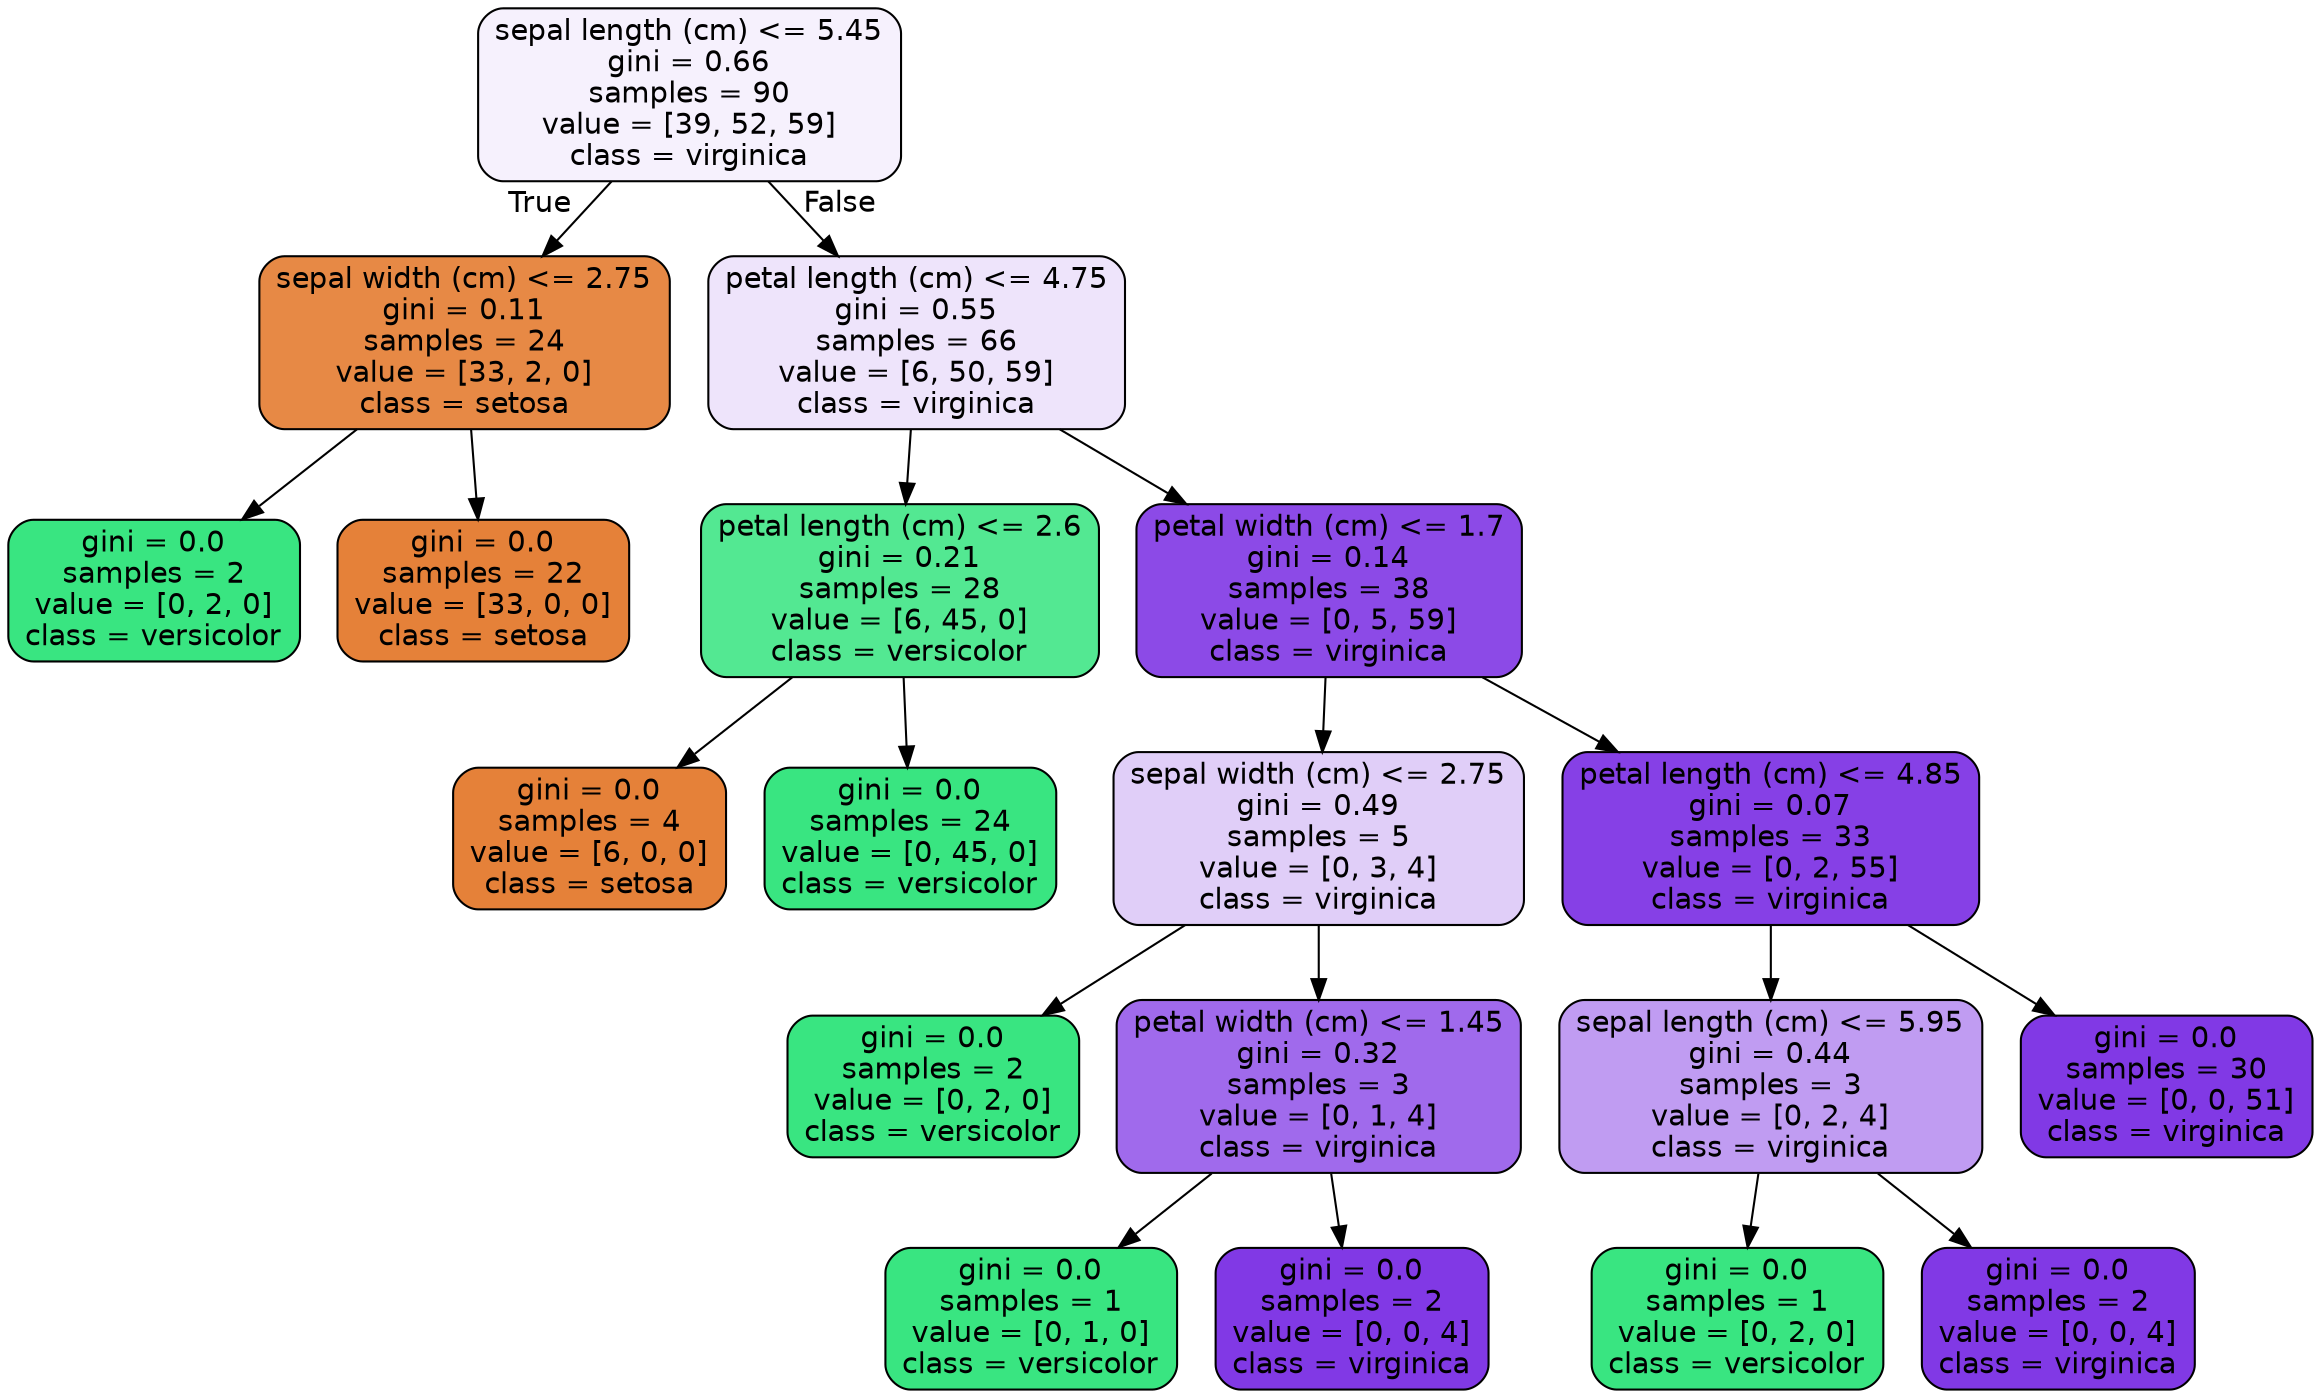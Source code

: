 digraph Tree {
node [shape=box, style="filled, rounded", color="black", fontname=helvetica] ;
edge [fontname=helvetica] ;
0 [label="sepal length (cm) <= 5.45\ngini = 0.66\nsamples = 90\nvalue = [39, 52, 59]\nclass = virginica", fillcolor="#f6f1fd"] ;
1 [label="sepal width (cm) <= 2.75\ngini = 0.11\nsamples = 24\nvalue = [33, 2, 0]\nclass = setosa", fillcolor="#e78945"] ;
0 -> 1 [labeldistance=2.5, labelangle=45, headlabel="True"] ;
2 [label="gini = 0.0\nsamples = 2\nvalue = [0, 2, 0]\nclass = versicolor", fillcolor="#39e581"] ;
1 -> 2 ;
3 [label="gini = 0.0\nsamples = 22\nvalue = [33, 0, 0]\nclass = setosa", fillcolor="#e58139"] ;
1 -> 3 ;
4 [label="petal length (cm) <= 4.75\ngini = 0.55\nsamples = 66\nvalue = [6, 50, 59]\nclass = virginica", fillcolor="#eee4fb"] ;
0 -> 4 [labeldistance=2.5, labelangle=-45, headlabel="False"] ;
5 [label="petal length (cm) <= 2.6\ngini = 0.21\nsamples = 28\nvalue = [6, 45, 0]\nclass = versicolor", fillcolor="#53e892"] ;
4 -> 5 ;
6 [label="gini = 0.0\nsamples = 4\nvalue = [6, 0, 0]\nclass = setosa", fillcolor="#e58139"] ;
5 -> 6 ;
7 [label="gini = 0.0\nsamples = 24\nvalue = [0, 45, 0]\nclass = versicolor", fillcolor="#39e581"] ;
5 -> 7 ;
8 [label="petal width (cm) <= 1.7\ngini = 0.14\nsamples = 38\nvalue = [0, 5, 59]\nclass = virginica", fillcolor="#8c4ae7"] ;
4 -> 8 ;
9 [label="sepal width (cm) <= 2.75\ngini = 0.49\nsamples = 5\nvalue = [0, 3, 4]\nclass = virginica", fillcolor="#e0cef8"] ;
8 -> 9 ;
10 [label="gini = 0.0\nsamples = 2\nvalue = [0, 2, 0]\nclass = versicolor", fillcolor="#39e581"] ;
9 -> 10 ;
11 [label="petal width (cm) <= 1.45\ngini = 0.32\nsamples = 3\nvalue = [0, 1, 4]\nclass = virginica", fillcolor="#a06aec"] ;
9 -> 11 ;
12 [label="gini = 0.0\nsamples = 1\nvalue = [0, 1, 0]\nclass = versicolor", fillcolor="#39e581"] ;
11 -> 12 ;
13 [label="gini = 0.0\nsamples = 2\nvalue = [0, 0, 4]\nclass = virginica", fillcolor="#8139e5"] ;
11 -> 13 ;
14 [label="petal length (cm) <= 4.85\ngini = 0.07\nsamples = 33\nvalue = [0, 2, 55]\nclass = virginica", fillcolor="#8640e6"] ;
8 -> 14 ;
15 [label="sepal length (cm) <= 5.95\ngini = 0.44\nsamples = 3\nvalue = [0, 2, 4]\nclass = virginica", fillcolor="#c09cf2"] ;
14 -> 15 ;
16 [label="gini = 0.0\nsamples = 1\nvalue = [0, 2, 0]\nclass = versicolor", fillcolor="#39e581"] ;
15 -> 16 ;
17 [label="gini = 0.0\nsamples = 2\nvalue = [0, 0, 4]\nclass = virginica", fillcolor="#8139e5"] ;
15 -> 17 ;
18 [label="gini = 0.0\nsamples = 30\nvalue = [0, 0, 51]\nclass = virginica", fillcolor="#8139e5"] ;
14 -> 18 ;
}